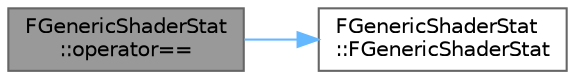 digraph "FGenericShaderStat::operator=="
{
 // INTERACTIVE_SVG=YES
 // LATEX_PDF_SIZE
  bgcolor="transparent";
  edge [fontname=Helvetica,fontsize=10,labelfontname=Helvetica,labelfontsize=10];
  node [fontname=Helvetica,fontsize=10,shape=box,height=0.2,width=0.4];
  rankdir="LR";
  Node1 [id="Node000001",label="FGenericShaderStat\l::operator==",height=0.2,width=0.4,color="gray40", fillcolor="grey60", style="filled", fontcolor="black",tooltip=" "];
  Node1 -> Node2 [id="edge1_Node000001_Node000002",color="steelblue1",style="solid",tooltip=" "];
  Node2 [id="Node000002",label="FGenericShaderStat\l::FGenericShaderStat",height=0.2,width=0.4,color="grey40", fillcolor="white", style="filled",URL="$d9/d81/structFGenericShaderStat.html#a3ca9233d5e1fdd054ca70dfa5591e32b",tooltip=" "];
}
